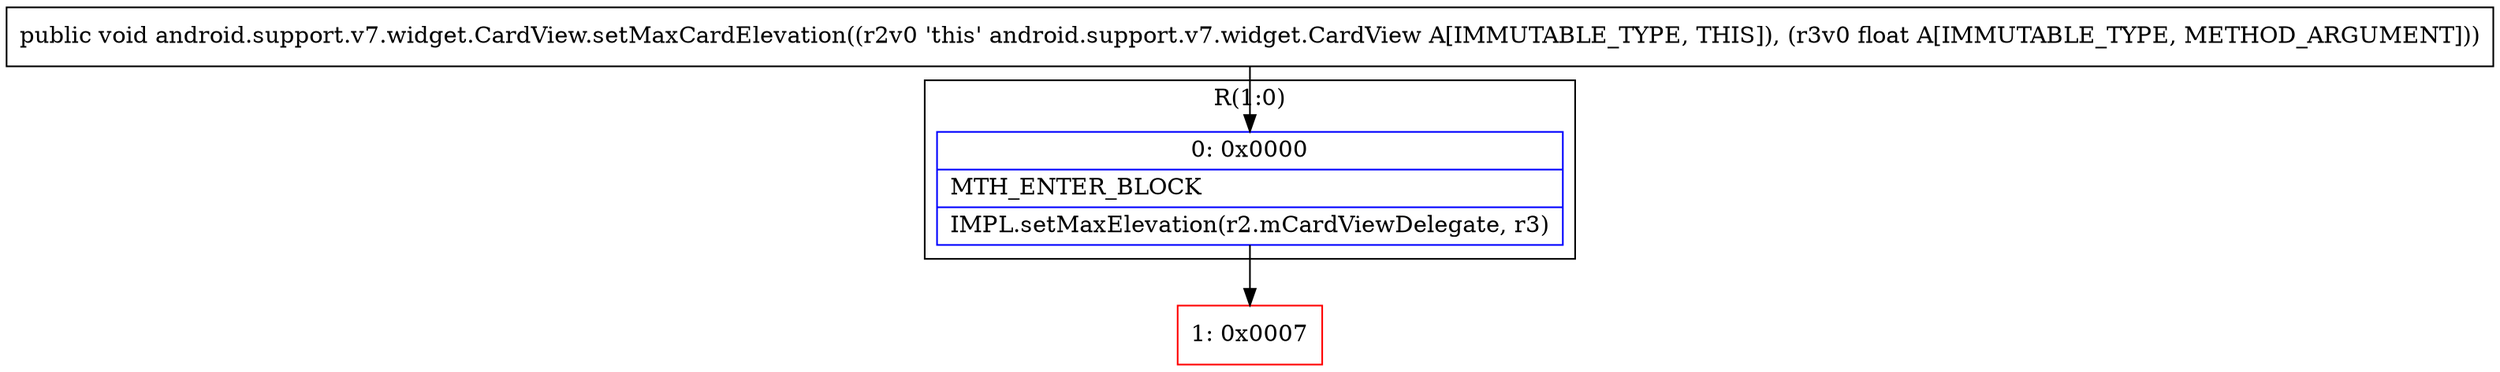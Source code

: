 digraph "CFG forandroid.support.v7.widget.CardView.setMaxCardElevation(F)V" {
subgraph cluster_Region_1102691379 {
label = "R(1:0)";
node [shape=record,color=blue];
Node_0 [shape=record,label="{0\:\ 0x0000|MTH_ENTER_BLOCK\l|IMPL.setMaxElevation(r2.mCardViewDelegate, r3)\l}"];
}
Node_1 [shape=record,color=red,label="{1\:\ 0x0007}"];
MethodNode[shape=record,label="{public void android.support.v7.widget.CardView.setMaxCardElevation((r2v0 'this' android.support.v7.widget.CardView A[IMMUTABLE_TYPE, THIS]), (r3v0 float A[IMMUTABLE_TYPE, METHOD_ARGUMENT])) }"];
MethodNode -> Node_0;
Node_0 -> Node_1;
}

